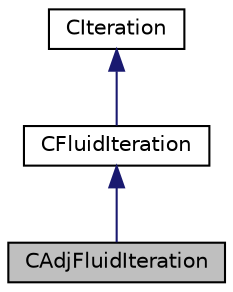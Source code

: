 digraph "CAdjFluidIteration"
{
 // LATEX_PDF_SIZE
  edge [fontname="Helvetica",fontsize="10",labelfontname="Helvetica",labelfontsize="10"];
  node [fontname="Helvetica",fontsize="10",shape=record];
  Node1 [label="CAdjFluidIteration",height=0.2,width=0.4,color="black", fillcolor="grey75", style="filled", fontcolor="black",tooltip="Class for driving an iteration of the adjoint fluid system."];
  Node2 -> Node1 [dir="back",color="midnightblue",fontsize="10",style="solid",fontname="Helvetica"];
  Node2 [label="CFluidIteration",height=0.2,width=0.4,color="black", fillcolor="white", style="filled",URL="$classCFluidIteration.html",tooltip="Class for driving an iteration of the fluid system."];
  Node3 -> Node2 [dir="back",color="midnightblue",fontsize="10",style="solid",fontname="Helvetica"];
  Node3 [label="CIteration",height=0.2,width=0.4,color="black", fillcolor="white", style="filled",URL="$classCIteration.html",tooltip="Parent class for defining a single iteration of a physics problem."];
}
